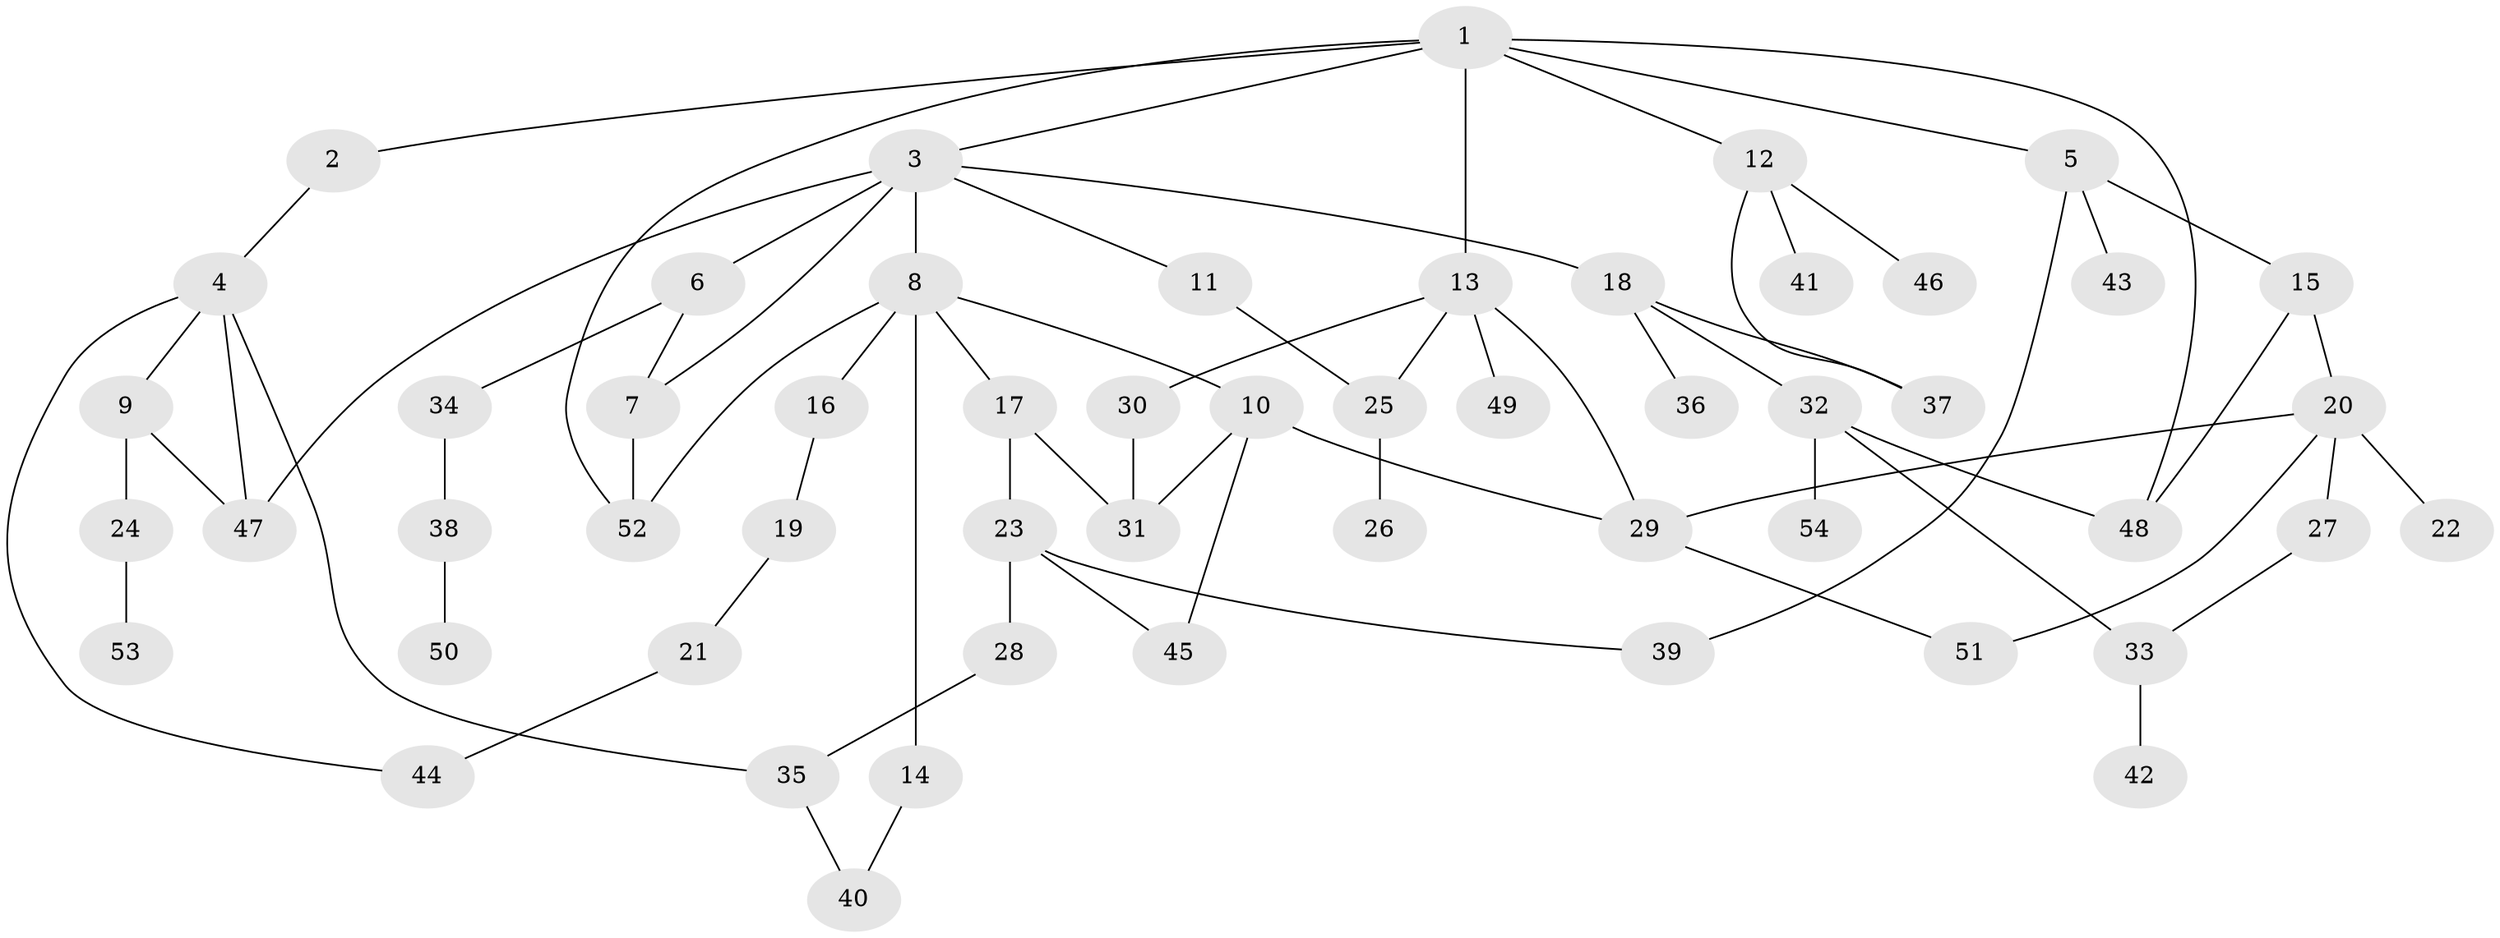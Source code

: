 // Generated by graph-tools (version 1.1) at 2025/42/03/09/25 04:42:17]
// undirected, 54 vertices, 73 edges
graph export_dot {
graph [start="1"]
  node [color=gray90,style=filled];
  1;
  2;
  3;
  4;
  5;
  6;
  7;
  8;
  9;
  10;
  11;
  12;
  13;
  14;
  15;
  16;
  17;
  18;
  19;
  20;
  21;
  22;
  23;
  24;
  25;
  26;
  27;
  28;
  29;
  30;
  31;
  32;
  33;
  34;
  35;
  36;
  37;
  38;
  39;
  40;
  41;
  42;
  43;
  44;
  45;
  46;
  47;
  48;
  49;
  50;
  51;
  52;
  53;
  54;
  1 -- 2;
  1 -- 3;
  1 -- 5;
  1 -- 12;
  1 -- 13;
  1 -- 52;
  1 -- 48;
  2 -- 4;
  3 -- 6;
  3 -- 8;
  3 -- 11;
  3 -- 18;
  3 -- 7;
  3 -- 47;
  4 -- 9;
  4 -- 44;
  4 -- 47;
  4 -- 35;
  5 -- 15;
  5 -- 43;
  5 -- 39;
  6 -- 7;
  6 -- 34;
  7 -- 52;
  8 -- 10;
  8 -- 14;
  8 -- 16;
  8 -- 17;
  8 -- 52;
  9 -- 24;
  9 -- 47;
  10 -- 45;
  10 -- 31;
  10 -- 29;
  11 -- 25;
  12 -- 37;
  12 -- 41;
  12 -- 46;
  13 -- 25;
  13 -- 30;
  13 -- 49;
  13 -- 29;
  14 -- 40;
  15 -- 20;
  15 -- 48;
  16 -- 19;
  17 -- 23;
  17 -- 31;
  18 -- 32;
  18 -- 36;
  18 -- 37;
  19 -- 21;
  20 -- 22;
  20 -- 27;
  20 -- 29;
  20 -- 51;
  21 -- 44;
  23 -- 28;
  23 -- 39;
  23 -- 45;
  24 -- 53;
  25 -- 26;
  27 -- 33;
  28 -- 35;
  29 -- 51;
  30 -- 31;
  32 -- 48;
  32 -- 54;
  32 -- 33;
  33 -- 42;
  34 -- 38;
  35 -- 40;
  38 -- 50;
}
